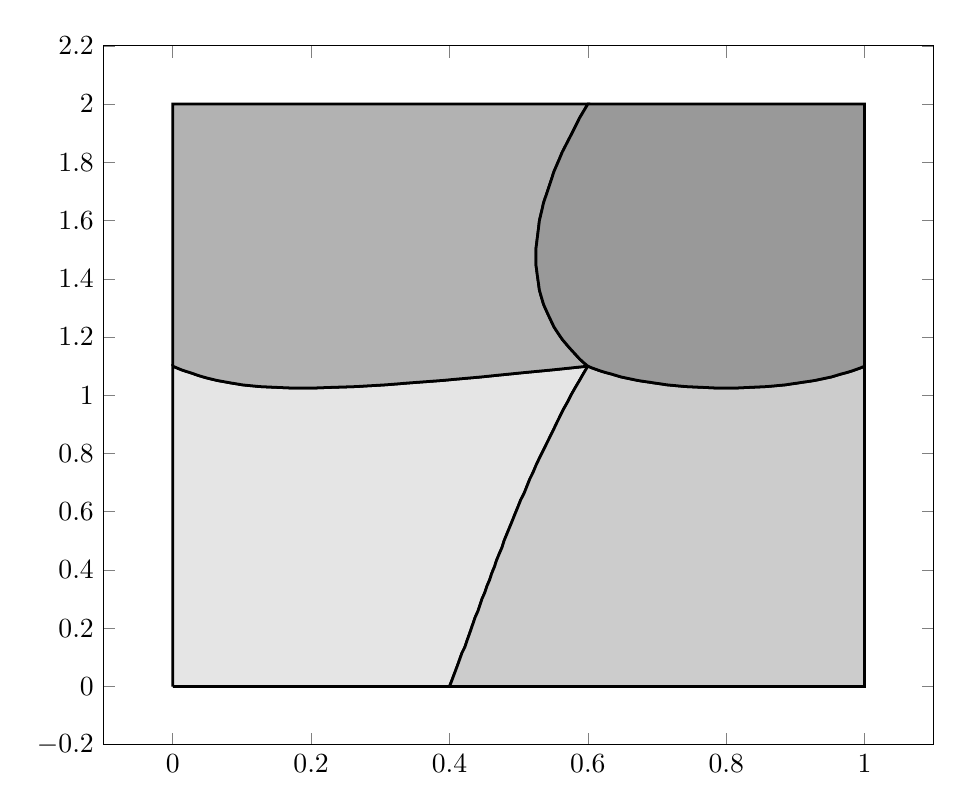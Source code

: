\begin{tikzpicture}%
\begin{axis}[width=1\textwidth]%
\addplot[fill=gray!20,line width=1pt] coordinates {%
(0.0,0.0)%
(0.0,0.012)%
(0.0,0.025)%
(0.0,0.039)%
(0.0,0.053)%
(0.0,0.067)%
(0.0,0.082)%
(0.0,0.098)%
(0.0,0.114)%
(0.0,0.13)%
(0.0,0.147)%
(0.0,0.164)%
(0.0,0.181)%
(0.0,0.2)%
(0.0,0.218)%
(0.0,0.237)%
(0.0,0.256)%
(0.0,0.276)%
(0.0,0.296)%
(0.0,0.317)%
(0.0,0.338)%
(0.0,0.359)%
(0.0,0.381)%
(0.0,0.403)%
(0.0,0.426)%
(0.0,0.449)%
(0.0,0.472)%
(0.0,0.496)%
(0.0,0.52)%
(0.0,0.545)%
(0.0,0.569)%
(0.0,0.594)%
(0.0,0.62)%
(0.0,0.646)%
(0.0,0.672)%
(0.0,0.698)%
(0.0,0.725)%
(0.0,0.752)%
(0.0,0.78)%
(0.0,0.807)%
(0.0,0.835)%
(0.0,0.864)%
(0.0,0.892)%
(0.0,0.921)%
(0.0,0.95)%
(0.0,0.98)%
(0.0,1.009)%
(0.0,1.039)%
(0.0,1.07)%
(0.0,1.1)%
(0.0,1.1)%
(0.006,1.094)%
(0.012,1.088)%
(0.018,1.083)%
(0.025,1.078)%
(0.031,1.073)%
(0.037,1.068)%
(0.044,1.063)%
(0.05,1.059)%
(0.057,1.055)%
(0.064,1.051)%
(0.071,1.048)%
(0.078,1.045)%
(0.085,1.042)%
(0.093,1.039)%
(0.1,1.036)%
(0.108,1.034)%
(0.117,1.032)%
(0.125,1.03)%
(0.134,1.029)%
(0.143,1.028)%
(0.152,1.027)%
(0.162,1.026)%
(0.172,1.025)%
(0.182,1.025)%
(0.193,1.025)%
(0.204,1.025)%
(0.215,1.026)%
(0.227,1.027)%
(0.24,1.028)%
(0.253,1.029)%
(0.266,1.03)%
(0.279,1.032)%
(0.294,1.034)%
(0.308,1.036)%
(0.324,1.039)%
(0.339,1.042)%
(0.356,1.045)%
(0.373,1.048)%
(0.39,1.051)%
(0.408,1.055)%
(0.427,1.059)%
(0.446,1.063)%
(0.466,1.068)%
(0.487,1.073)%
(0.508,1.078)%
(0.53,1.083)%
(0.552,1.088)%
(0.576,1.094)%
(0.6,1.1)%
(0.6,1.1)%
(0.594,1.076)%
(0.588,1.051)%
(0.582,1.027)%
(0.576,1.002)%
(0.571,0.978)%
(0.565,0.953)%
(0.56,0.929)%
(0.555,0.905)%
(0.55,0.88)%
(0.545,0.856)%
(0.54,0.832)%
(0.535,0.808)%
(0.53,0.784)%
(0.525,0.759)%
(0.521,0.736)%
(0.516,0.712)%
(0.512,0.688)%
(0.508,0.664)%
(0.503,0.641)%
(0.499,0.617)%
(0.495,0.594)%
(0.491,0.57)%
(0.487,0.547)%
(0.483,0.524)%
(0.479,0.501)%
(0.476,0.478)%
(0.472,0.456)%
(0.468,0.433)%
(0.465,0.411)%
(0.461,0.388)%
(0.458,0.366)%
(0.454,0.344)%
(0.451,0.322)%
(0.447,0.301)%
(0.444,0.279)%
(0.441,0.258)%
(0.437,0.237)%
(0.434,0.216)%
(0.431,0.195)%
(0.428,0.175)%
(0.425,0.155)%
(0.422,0.134)%
(0.418,0.115)%
(0.415,0.095)%
(0.412,0.075)%
(0.409,0.056)%
(0.406,0.037)%
(0.403,0.018)%
(0.4,0.0)%
(0.4,0.0)%
(0.388,0.0)%
(0.376,0.0)%
(0.364,0.0)%
(0.353,0.0)%
(0.342,0.0)%
(0.331,0.0)%
(0.32,0.0)%
(0.31,0.0)%
(0.299,0.0)%
(0.289,0.0)%
(0.279,0.0)%
(0.27,0.0)%
(0.26,0.0)%
(0.251,0.0)%
(0.242,0.0)%
(0.233,0.0)%
(0.224,0.0)%
(0.215,0.0)%
(0.207,0.0)%
(0.198,0.0)%
(0.19,0.0)%
(0.182,0.0)%
(0.174,0.0)%
(0.166,0.0)%
(0.159,0.0)%
(0.151,0.0)%
(0.144,0.0)%
(0.136,0.0)%
(0.129,0.0)%
(0.122,0.0)%
(0.115,0.0)%
(0.108,0.0)%
(0.101,0.0)%
(0.095,0.0)%
(0.088,0.0)%
(0.081,0.0)%
(0.075,0.0)%
(0.068,0.0)%
(0.062,0.0)%
(0.056,0.0)%
(0.049,0.0)%
(0.043,0.0)%
(0.037,0.0)%
(0.031,0.0)%
(0.025,0.0)%
(0.018,0.0)%
(0.012,0.0)%
(0.006,0.0)%
(0.0,0.0)%
};%
%
%
\addplot[fill=gray!40,line width=1pt] coordinates {%
(0.4,0.0)%
(0.403,0.018)%
(0.406,0.037)%
(0.409,0.056)%
(0.412,0.075)%
(0.415,0.095)%
(0.418,0.115)%
(0.422,0.134)%
(0.425,0.155)%
(0.428,0.175)%
(0.431,0.195)%
(0.434,0.216)%
(0.437,0.237)%
(0.441,0.258)%
(0.444,0.279)%
(0.447,0.301)%
(0.451,0.322)%
(0.454,0.344)%
(0.458,0.366)%
(0.461,0.388)%
(0.465,0.411)%
(0.468,0.433)%
(0.472,0.456)%
(0.476,0.478)%
(0.479,0.501)%
(0.483,0.524)%
(0.487,0.547)%
(0.491,0.57)%
(0.495,0.594)%
(0.499,0.617)%
(0.503,0.641)%
(0.508,0.664)%
(0.512,0.688)%
(0.516,0.712)%
(0.521,0.736)%
(0.525,0.759)%
(0.53,0.784)%
(0.535,0.808)%
(0.54,0.832)%
(0.545,0.856)%
(0.55,0.88)%
(0.555,0.905)%
(0.56,0.929)%
(0.565,0.953)%
(0.571,0.978)%
(0.576,1.002)%
(0.582,1.027)%
(0.588,1.051)%
(0.594,1.076)%
(0.6,1.1)%
(0.6,1.1)%
(0.606,1.094)%
(0.613,1.088)%
(0.619,1.083)%
(0.626,1.078)%
(0.634,1.073)%
(0.641,1.068)%
(0.648,1.063)%
(0.656,1.059)%
(0.664,1.055)%
(0.672,1.051)%
(0.68,1.048)%
(0.689,1.045)%
(0.697,1.042)%
(0.706,1.039)%
(0.714,1.036)%
(0.723,1.034)%
(0.732,1.032)%
(0.741,1.03)%
(0.75,1.029)%
(0.759,1.028)%
(0.768,1.027)%
(0.777,1.026)%
(0.786,1.025)%
(0.795,1.025)%
(0.805,1.025)%
(0.814,1.025)%
(0.823,1.026)%
(0.832,1.027)%
(0.841,1.028)%
(0.85,1.029)%
(0.859,1.03)%
(0.868,1.032)%
(0.877,1.034)%
(0.886,1.036)%
(0.894,1.039)%
(0.903,1.042)%
(0.911,1.045)%
(0.92,1.048)%
(0.928,1.051)%
(0.936,1.055)%
(0.944,1.059)%
(0.952,1.063)%
(0.959,1.068)%
(0.966,1.073)%
(0.974,1.078)%
(0.981,1.083)%
(0.987,1.088)%
(0.994,1.094)%
(1.0,1.1)%
(1.0,1.1)%
(1.0,1.076)%
(1.0,1.051)%
(1.0,1.027)%
(1.0,1.002)%
(1.0,0.978)%
(1.0,0.953)%
(1.0,0.929)%
(1.0,0.905)%
(1.0,0.88)%
(1.0,0.856)%
(1.0,0.832)%
(1.0,0.808)%
(1.0,0.784)%
(1.0,0.759)%
(1.0,0.736)%
(1.0,0.712)%
(1.0,0.688)%
(1.0,0.664)%
(1.0,0.641)%
(1.0,0.617)%
(1.0,0.594)%
(1.0,0.57)%
(1.0,0.547)%
(1.0,0.524)%
(1.0,0.501)%
(1.0,0.478)%
(1.0,0.456)%
(1.0,0.433)%
(1.0,0.411)%
(1.0,0.388)%
(1.0,0.366)%
(1.0,0.344)%
(1.0,0.322)%
(1.0,0.301)%
(1.0,0.279)%
(1.0,0.258)%
(1.0,0.237)%
(1.0,0.216)%
(1.0,0.195)%
(1.0,0.175)%
(1.0,0.155)%
(1.0,0.134)%
(1.0,0.115)%
(1.0,0.095)%
(1.0,0.075)%
(1.0,0.056)%
(1.0,0.037)%
(1.0,0.018)%
(1.0,0.0)%
(1.0,0.0)%
(0.988,0.0)%
(0.976,0.0)%
(0.963,0.0)%
(0.951,0.0)%
(0.939,0.0)%
(0.927,0.0)%
(0.914,0.0)%
(0.902,0.0)%
(0.89,0.0)%
(0.878,0.0)%
(0.865,0.0)%
(0.853,0.0)%
(0.841,0.0)%
(0.829,0.0)%
(0.816,0.0)%
(0.804,0.0)%
(0.792,0.0)%
(0.78,0.0)%
(0.767,0.0)%
(0.755,0.0)%
(0.743,0.0)%
(0.731,0.0)%
(0.718,0.0)%
(0.706,0.0)%
(0.694,0.0)%
(0.682,0.0)%
(0.669,0.0)%
(0.657,0.0)%
(0.645,0.0)%
(0.633,0.0)%
(0.62,0.0)%
(0.608,0.0)%
(0.596,0.0)%
(0.584,0.0)%
(0.571,0.0)%
(0.559,0.0)%
(0.547,0.0)%
(0.535,0.0)%
(0.522,0.0)%
(0.51,0.0)%
(0.498,0.0)%
(0.486,0.0)%
(0.473,0.0)%
(0.461,0.0)%
(0.449,0.0)%
(0.437,0.0)%
(0.424,0.0)%
(0.412,0.0)%
(0.4,0.0)%
};%
%
%
\addplot[fill=gray!60,line width=1pt] coordinates {%
(0.0,1.1)%
(0.0,1.112)%
(0.0,1.125)%
(0.0,1.138)%
(0.0,1.151)%
(0.0,1.164)%
(0.0,1.178)%
(0.0,1.192)%
(0.0,1.206)%
(0.0,1.22)%
(0.0,1.235)%
(0.0,1.25)%
(0.0,1.265)%
(0.0,1.28)%
(0.0,1.296)%
(0.0,1.312)%
(0.0,1.328)%
(0.0,1.344)%
(0.0,1.361)%
(0.0,1.378)%
(0.0,1.395)%
(0.0,1.412)%
(0.0,1.43)%
(0.0,1.448)%
(0.0,1.466)%
(0.0,1.484)%
(0.0,1.503)%
(0.0,1.522)%
(0.0,1.541)%
(0.0,1.56)%
(0.0,1.58)%
(0.0,1.6)%
(0.0,1.62)%
(0.0,1.64)%
(0.0,1.661)%
(0.0,1.682)%
(0.0,1.703)%
(0.0,1.724)%
(0.0,1.746)%
(0.0,1.768)%
(0.0,1.79)%
(0.0,1.812)%
(0.0,1.835)%
(0.0,1.858)%
(0.0,1.881)%
(0.0,1.904)%
(0.0,1.928)%
(0.0,1.952)%
(0.0,1.976)%
(0.0,2.0)%
(0.0,2.0)%
(0.012,2.0)%
(0.024,2.0)%
(0.036,2.0)%
(0.047,2.0)%
(0.058,2.0)%
(0.07,2.0)%
(0.08,2.0)%
(0.091,2.0)%
(0.102,2.0)%
(0.113,2.0)%
(0.123,2.0)%
(0.133,2.0)%
(0.144,2.0)%
(0.154,2.0)%
(0.164,2.0)%
(0.174,2.0)%
(0.185,2.0)%
(0.195,2.0)%
(0.205,2.0)%
(0.215,2.0)%
(0.226,2.0)%
(0.236,2.0)%
(0.247,2.0)%
(0.257,2.0)%
(0.268,2.0)%
(0.279,2.0)%
(0.29,2.0)%
(0.301,2.0)%
(0.312,2.0)%
(0.324,2.0)%
(0.335,2.0)%
(0.347,2.0)%
(0.36,2.0)%
(0.372,2.0)%
(0.385,2.0)%
(0.398,2.0)%
(0.411,2.0)%
(0.425,2.0)%
(0.439,2.0)%
(0.453,2.0)%
(0.468,2.0)%
(0.483,2.0)%
(0.498,2.0)%
(0.514,2.0)%
(0.53,2.0)%
(0.547,2.0)%
(0.564,2.0)%
(0.582,2.0)%
(0.6,2.0)%
(0.6,2.0)%
(0.594,1.976)%
(0.588,1.952)%
(0.583,1.928)%
(0.578,1.904)%
(0.573,1.881)%
(0.568,1.858)%
(0.563,1.835)%
(0.559,1.812)%
(0.555,1.79)%
(0.551,1.768)%
(0.548,1.746)%
(0.545,1.724)%
(0.542,1.703)%
(0.539,1.682)%
(0.536,1.661)%
(0.534,1.64)%
(0.532,1.62)%
(0.53,1.6)%
(0.529,1.58)%
(0.528,1.56)%
(0.527,1.541)%
(0.526,1.522)%
(0.525,1.503)%
(0.525,1.484)%
(0.525,1.466)%
(0.525,1.448)%
(0.526,1.43)%
(0.527,1.412)%
(0.528,1.395)%
(0.529,1.378)%
(0.53,1.361)%
(0.532,1.344)%
(0.534,1.328)%
(0.536,1.312)%
(0.539,1.296)%
(0.542,1.28)%
(0.545,1.265)%
(0.548,1.25)%
(0.551,1.235)%
(0.555,1.22)%
(0.559,1.206)%
(0.563,1.192)%
(0.568,1.178)%
(0.573,1.164)%
(0.578,1.151)%
(0.583,1.138)%
(0.588,1.125)%
(0.594,1.112)%
(0.6,1.1)%
(0.6,1.1)%
(0.576,1.094)%
(0.552,1.088)%
(0.53,1.083)%
(0.508,1.078)%
(0.487,1.073)%
(0.466,1.068)%
(0.446,1.063)%
(0.427,1.059)%
(0.408,1.055)%
(0.39,1.051)%
(0.373,1.048)%
(0.356,1.045)%
(0.339,1.042)%
(0.324,1.039)%
(0.308,1.036)%
(0.294,1.034)%
(0.279,1.032)%
(0.266,1.03)%
(0.253,1.029)%
(0.24,1.028)%
(0.227,1.027)%
(0.215,1.026)%
(0.204,1.025)%
(0.193,1.025)%
(0.182,1.025)%
(0.172,1.025)%
(0.162,1.026)%
(0.152,1.027)%
(0.143,1.028)%
(0.134,1.029)%
(0.125,1.03)%
(0.117,1.032)%
(0.108,1.034)%
(0.1,1.036)%
(0.093,1.039)%
(0.085,1.042)%
(0.078,1.045)%
(0.071,1.048)%
(0.064,1.051)%
(0.057,1.055)%
(0.05,1.059)%
(0.044,1.063)%
(0.037,1.068)%
(0.031,1.073)%
(0.025,1.078)%
(0.018,1.083)%
(0.012,1.088)%
(0.006,1.094)%
(0.0,1.1)%
};%
%
%
\addplot[fill=gray!80,line width=1pt] coordinates {%
(0.6,1.1)%
(0.594,1.112)%
(0.588,1.125)%
(0.583,1.138)%
(0.578,1.151)%
(0.573,1.164)%
(0.568,1.178)%
(0.563,1.192)%
(0.559,1.206)%
(0.555,1.22)%
(0.551,1.235)%
(0.548,1.25)%
(0.545,1.265)%
(0.542,1.28)%
(0.539,1.296)%
(0.536,1.312)%
(0.534,1.328)%
(0.532,1.344)%
(0.53,1.361)%
(0.529,1.378)%
(0.528,1.395)%
(0.527,1.412)%
(0.526,1.43)%
(0.525,1.448)%
(0.525,1.466)%
(0.525,1.484)%
(0.525,1.503)%
(0.526,1.522)%
(0.527,1.541)%
(0.528,1.56)%
(0.529,1.58)%
(0.53,1.6)%
(0.532,1.62)%
(0.534,1.64)%
(0.536,1.661)%
(0.539,1.682)%
(0.542,1.703)%
(0.545,1.724)%
(0.548,1.746)%
(0.551,1.768)%
(0.555,1.79)%
(0.559,1.812)%
(0.563,1.835)%
(0.568,1.858)%
(0.573,1.881)%
(0.578,1.904)%
(0.583,1.928)%
(0.588,1.952)%
(0.594,1.976)%
(0.6,2.0)%
(0.6,2.0)%
(0.606,2.0)%
(0.612,2.0)%
(0.618,2.0)%
(0.625,2.0)%
(0.631,2.0)%
(0.637,2.0)%
(0.643,2.0)%
(0.649,2.0)%
(0.656,2.0)%
(0.662,2.0)%
(0.668,2.0)%
(0.675,2.0)%
(0.681,2.0)%
(0.688,2.0)%
(0.695,2.0)%
(0.701,2.0)%
(0.708,2.0)%
(0.715,2.0)%
(0.722,2.0)%
(0.729,2.0)%
(0.736,2.0)%
(0.744,2.0)%
(0.751,2.0)%
(0.759,2.0)%
(0.766,2.0)%
(0.774,2.0)%
(0.782,2.0)%
(0.79,2.0)%
(0.798,2.0)%
(0.807,2.0)%
(0.815,2.0)%
(0.824,2.0)%
(0.833,2.0)%
(0.842,2.0)%
(0.851,2.0)%
(0.86,2.0)%
(0.87,2.0)%
(0.879,2.0)%
(0.889,2.0)%
(0.899,2.0)%
(0.91,2.0)%
(0.92,2.0)%
(0.931,2.0)%
(0.942,2.0)%
(0.953,2.0)%
(0.964,2.0)%
(0.976,2.0)%
(0.988,2.0)%
(1.0,2.0)%
(1.0,2.0)%
(1.0,1.976)%
(1.0,1.952)%
(1.0,1.928)%
(1.0,1.904)%
(1.0,1.881)%
(1.0,1.858)%
(1.0,1.835)%
(1.0,1.812)%
(1.0,1.79)%
(1.0,1.768)%
(1.0,1.746)%
(1.0,1.724)%
(1.0,1.703)%
(1.0,1.682)%
(1.0,1.661)%
(1.0,1.64)%
(1.0,1.62)%
(1.0,1.6)%
(1.0,1.58)%
(1.0,1.56)%
(1.0,1.541)%
(1.0,1.522)%
(1.0,1.503)%
(1.0,1.484)%
(1.0,1.466)%
(1.0,1.448)%
(1.0,1.43)%
(1.0,1.412)%
(1.0,1.395)%
(1.0,1.378)%
(1.0,1.361)%
(1.0,1.344)%
(1.0,1.328)%
(1.0,1.312)%
(1.0,1.296)%
(1.0,1.28)%
(1.0,1.265)%
(1.0,1.25)%
(1.0,1.235)%
(1.0,1.22)%
(1.0,1.206)%
(1.0,1.192)%
(1.0,1.178)%
(1.0,1.164)%
(1.0,1.151)%
(1.0,1.138)%
(1.0,1.125)%
(1.0,1.112)%
(1.0,1.1)%
(1.0,1.1)%
(0.994,1.094)%
(0.987,1.088)%
(0.981,1.083)%
(0.974,1.078)%
(0.966,1.073)%
(0.959,1.068)%
(0.952,1.063)%
(0.944,1.059)%
(0.936,1.055)%
(0.928,1.051)%
(0.92,1.048)%
(0.911,1.045)%
(0.903,1.042)%
(0.894,1.039)%
(0.886,1.036)%
(0.877,1.034)%
(0.868,1.032)%
(0.859,1.03)%
(0.85,1.029)%
(0.841,1.028)%
(0.832,1.027)%
(0.823,1.026)%
(0.814,1.025)%
(0.805,1.025)%
(0.795,1.025)%
(0.786,1.025)%
(0.777,1.026)%
(0.768,1.027)%
(0.759,1.028)%
(0.75,1.029)%
(0.741,1.03)%
(0.732,1.032)%
(0.723,1.034)%
(0.714,1.036)%
(0.706,1.039)%
(0.697,1.042)%
(0.689,1.045)%
(0.68,1.048)%
(0.672,1.051)%
(0.664,1.055)%
(0.656,1.059)%
(0.648,1.063)%
(0.641,1.068)%
(0.634,1.073)%
(0.626,1.078)%
(0.619,1.083)%
(0.613,1.088)%
(0.606,1.094)%
(0.6,1.1)%
};%
%
%
\end{axis}%
\end{tikzpicture}%
